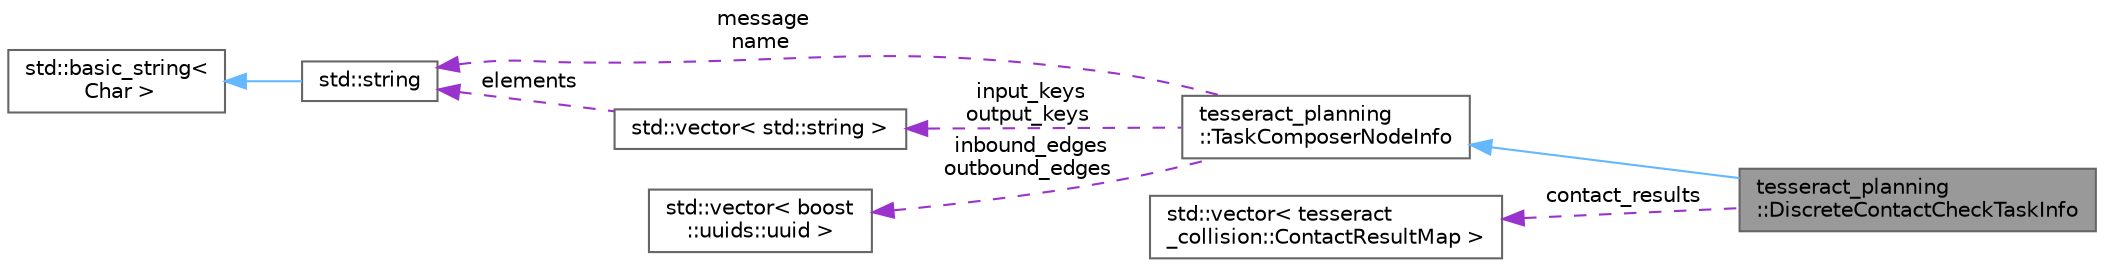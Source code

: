 digraph "tesseract_planning::DiscreteContactCheckTaskInfo"
{
 // LATEX_PDF_SIZE
  bgcolor="transparent";
  edge [fontname=Helvetica,fontsize=10,labelfontname=Helvetica,labelfontsize=10];
  node [fontname=Helvetica,fontsize=10,shape=box,height=0.2,width=0.4];
  rankdir="LR";
  Node1 [label="tesseract_planning\l::DiscreteContactCheckTaskInfo",height=0.2,width=0.4,color="gray40", fillcolor="grey60", style="filled", fontcolor="black",tooltip=" "];
  Node2 -> Node1 [dir="back",color="steelblue1",style="solid"];
  Node2 [label="tesseract_planning\l::TaskComposerNodeInfo",height=0.2,width=0.4,color="gray40", fillcolor="white", style="filled",URL="$da/de5/classtesseract__planning_1_1TaskComposerNodeInfo.html",tooltip=" "];
  Node3 -> Node2 [dir="back",color="darkorchid3",style="dashed",label=" message\nname" ];
  Node3 [label="std::string",height=0.2,width=0.4,color="gray40", fillcolor="white", style="filled",tooltip=" "];
  Node4 -> Node3 [dir="back",color="steelblue1",style="solid"];
  Node4 [label="std::basic_string\<\l Char \>",height=0.2,width=0.4,color="gray40", fillcolor="white", style="filled",tooltip=" "];
  Node5 -> Node2 [dir="back",color="darkorchid3",style="dashed",label=" inbound_edges\noutbound_edges" ];
  Node5 [label="std::vector\< boost\l::uuids::uuid \>",height=0.2,width=0.4,color="gray40", fillcolor="white", style="filled",tooltip=" "];
  Node6 -> Node2 [dir="back",color="darkorchid3",style="dashed",label=" input_keys\noutput_keys" ];
  Node6 [label="std::vector\< std::string \>",height=0.2,width=0.4,color="gray40", fillcolor="white", style="filled",tooltip=" "];
  Node3 -> Node6 [dir="back",color="darkorchid3",style="dashed",label=" elements" ];
  Node7 -> Node1 [dir="back",color="darkorchid3",style="dashed",label=" contact_results" ];
  Node7 [label="std::vector\< tesseract\l_collision::ContactResultMap \>",height=0.2,width=0.4,color="gray40", fillcolor="white", style="filled",tooltip=" "];
}
